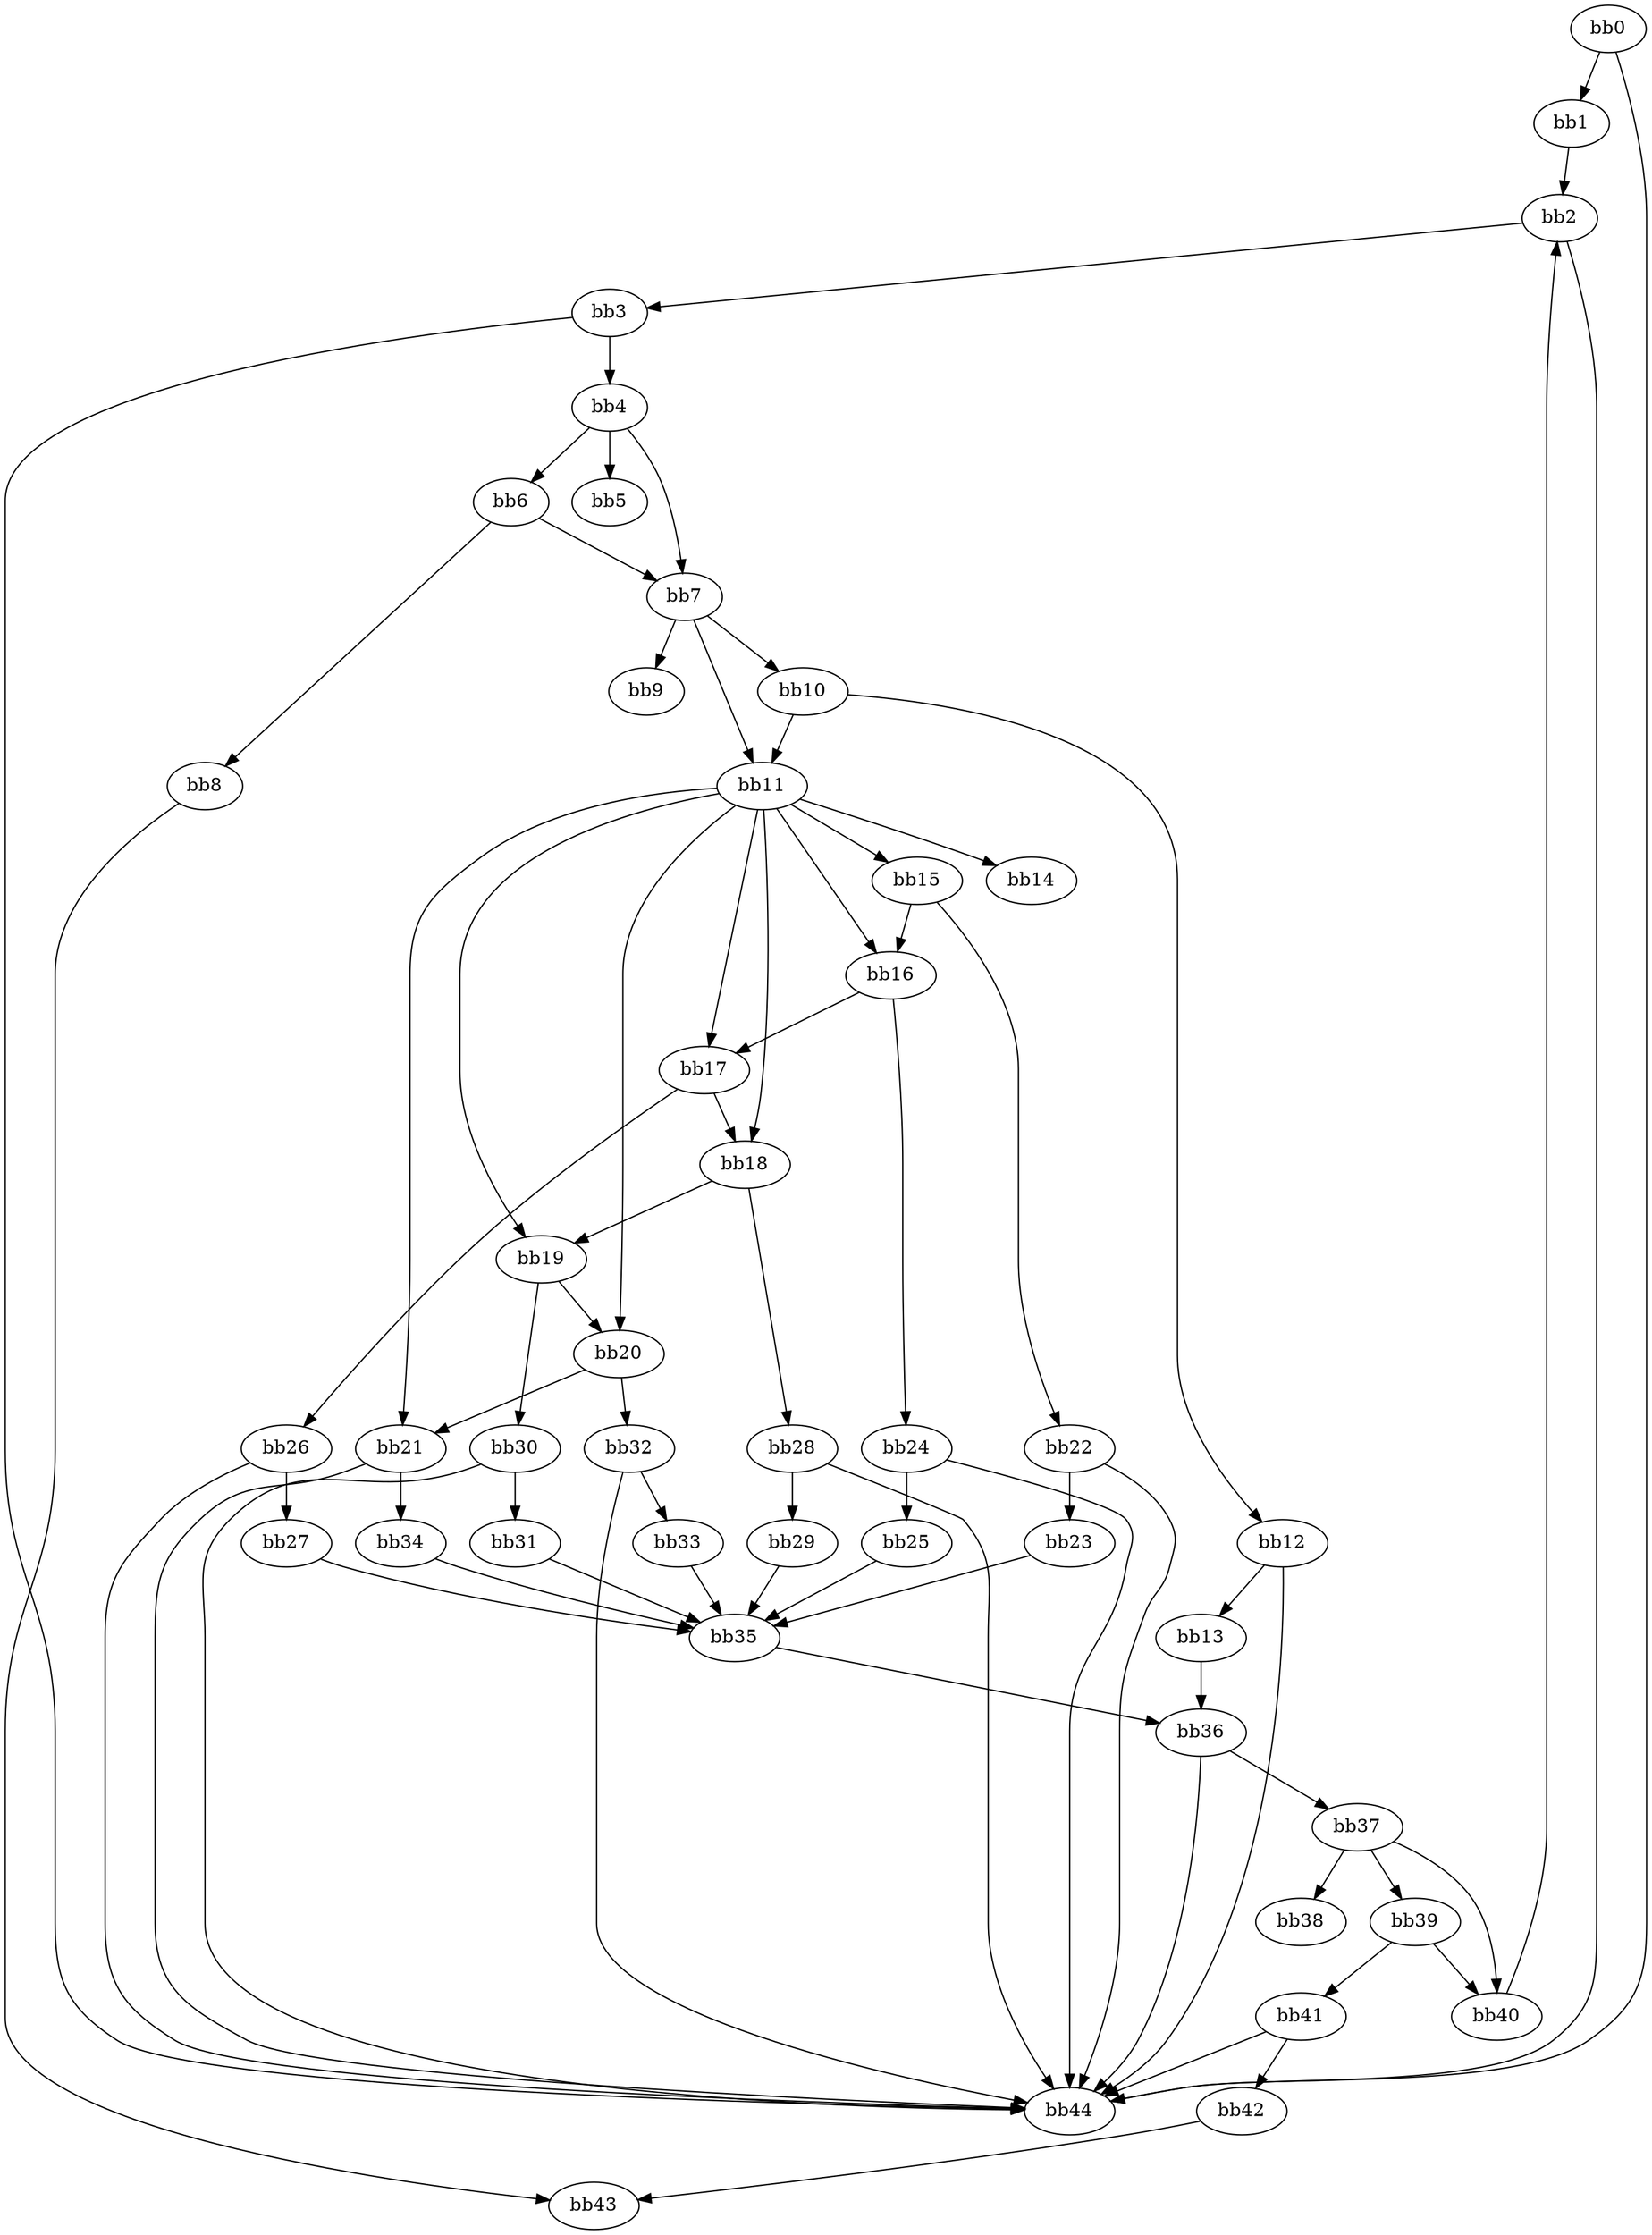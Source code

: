 digraph {
    0 [ label = "bb0\l" ]
    1 [ label = "bb1\l" ]
    2 [ label = "bb2\l" ]
    3 [ label = "bb3\l" ]
    4 [ label = "bb4\l" ]
    5 [ label = "bb5\l" ]
    6 [ label = "bb6\l" ]
    7 [ label = "bb7\l" ]
    8 [ label = "bb8\l" ]
    9 [ label = "bb9\l" ]
    10 [ label = "bb10\l" ]
    11 [ label = "bb11\l" ]
    12 [ label = "bb12\l" ]
    13 [ label = "bb13\l" ]
    14 [ label = "bb14\l" ]
    15 [ label = "bb15\l" ]
    16 [ label = "bb16\l" ]
    17 [ label = "bb17\l" ]
    18 [ label = "bb18\l" ]
    19 [ label = "bb19\l" ]
    20 [ label = "bb20\l" ]
    21 [ label = "bb21\l" ]
    22 [ label = "bb22\l" ]
    23 [ label = "bb23\l" ]
    24 [ label = "bb24\l" ]
    25 [ label = "bb25\l" ]
    26 [ label = "bb26\l" ]
    27 [ label = "bb27\l" ]
    28 [ label = "bb28\l" ]
    29 [ label = "bb29\l" ]
    30 [ label = "bb30\l" ]
    31 [ label = "bb31\l" ]
    32 [ label = "bb32\l" ]
    33 [ label = "bb33\l" ]
    34 [ label = "bb34\l" ]
    35 [ label = "bb35\l" ]
    36 [ label = "bb36\l" ]
    37 [ label = "bb37\l" ]
    38 [ label = "bb38\l" ]
    39 [ label = "bb39\l" ]
    40 [ label = "bb40\l" ]
    41 [ label = "bb41\l" ]
    42 [ label = "bb42\l" ]
    43 [ label = "bb43\l" ]
    44 [ label = "bb44\l" ]
    0 -> 1 [ ]
    0 -> 44 [ ]
    1 -> 2 [ ]
    2 -> 3 [ ]
    2 -> 44 [ ]
    3 -> 4 [ ]
    3 -> 44 [ ]
    4 -> 5 [ ]
    4 -> 6 [ ]
    4 -> 7 [ ]
    6 -> 7 [ ]
    6 -> 8 [ ]
    7 -> 9 [ ]
    7 -> 10 [ ]
    7 -> 11 [ ]
    8 -> 43 [ ]
    10 -> 11 [ ]
    10 -> 12 [ ]
    11 -> 14 [ ]
    11 -> 15 [ ]
    11 -> 16 [ ]
    11 -> 17 [ ]
    11 -> 18 [ ]
    11 -> 19 [ ]
    11 -> 20 [ ]
    11 -> 21 [ ]
    12 -> 13 [ ]
    12 -> 44 [ ]
    13 -> 36 [ ]
    15 -> 16 [ ]
    15 -> 22 [ ]
    16 -> 17 [ ]
    16 -> 24 [ ]
    17 -> 18 [ ]
    17 -> 26 [ ]
    18 -> 19 [ ]
    18 -> 28 [ ]
    19 -> 20 [ ]
    19 -> 30 [ ]
    20 -> 21 [ ]
    20 -> 32 [ ]
    21 -> 34 [ ]
    21 -> 44 [ ]
    22 -> 23 [ ]
    22 -> 44 [ ]
    23 -> 35 [ ]
    24 -> 25 [ ]
    24 -> 44 [ ]
    25 -> 35 [ ]
    26 -> 27 [ ]
    26 -> 44 [ ]
    27 -> 35 [ ]
    28 -> 29 [ ]
    28 -> 44 [ ]
    29 -> 35 [ ]
    30 -> 31 [ ]
    30 -> 44 [ ]
    31 -> 35 [ ]
    32 -> 33 [ ]
    32 -> 44 [ ]
    33 -> 35 [ ]
    34 -> 35 [ ]
    35 -> 36 [ ]
    36 -> 37 [ ]
    36 -> 44 [ ]
    37 -> 38 [ ]
    37 -> 39 [ ]
    37 -> 40 [ ]
    39 -> 40 [ ]
    39 -> 41 [ ]
    40 -> 2 [ ]
    41 -> 42 [ ]
    41 -> 44 [ ]
    42 -> 43 [ ]
}

